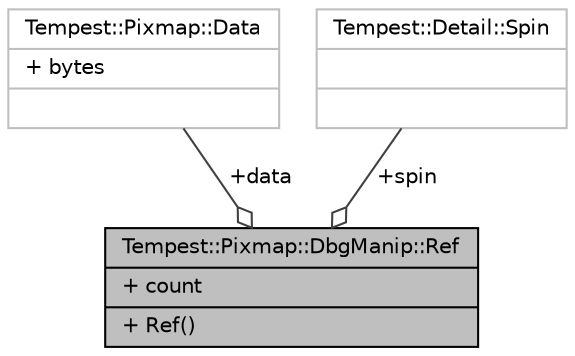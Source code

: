 digraph "Tempest::Pixmap::DbgManip::Ref"
{
  edge [fontname="Helvetica",fontsize="10",labelfontname="Helvetica",labelfontsize="10"];
  node [fontname="Helvetica",fontsize="10",shape=record];
  Node1 [label="{Tempest::Pixmap::DbgManip::Ref\n|+ count\l|+ Ref()\l}",height=0.2,width=0.4,color="black", fillcolor="grey75", style="filled", fontcolor="black"];
  Node2 -> Node1 [color="grey25",fontsize="10",style="solid",label=" +data" ,arrowhead="odiamond",fontname="Helvetica"];
  Node2 [label="{Tempest::Pixmap::Data\n|+ bytes\l|}",height=0.2,width=0.4,color="grey75", fillcolor="white", style="filled"];
  Node3 -> Node1 [color="grey25",fontsize="10",style="solid",label=" +spin" ,arrowhead="odiamond",fontname="Helvetica"];
  Node3 [label="{Tempest::Detail::Spin\n||}",height=0.2,width=0.4,color="grey75", fillcolor="white", style="filled"];
}
